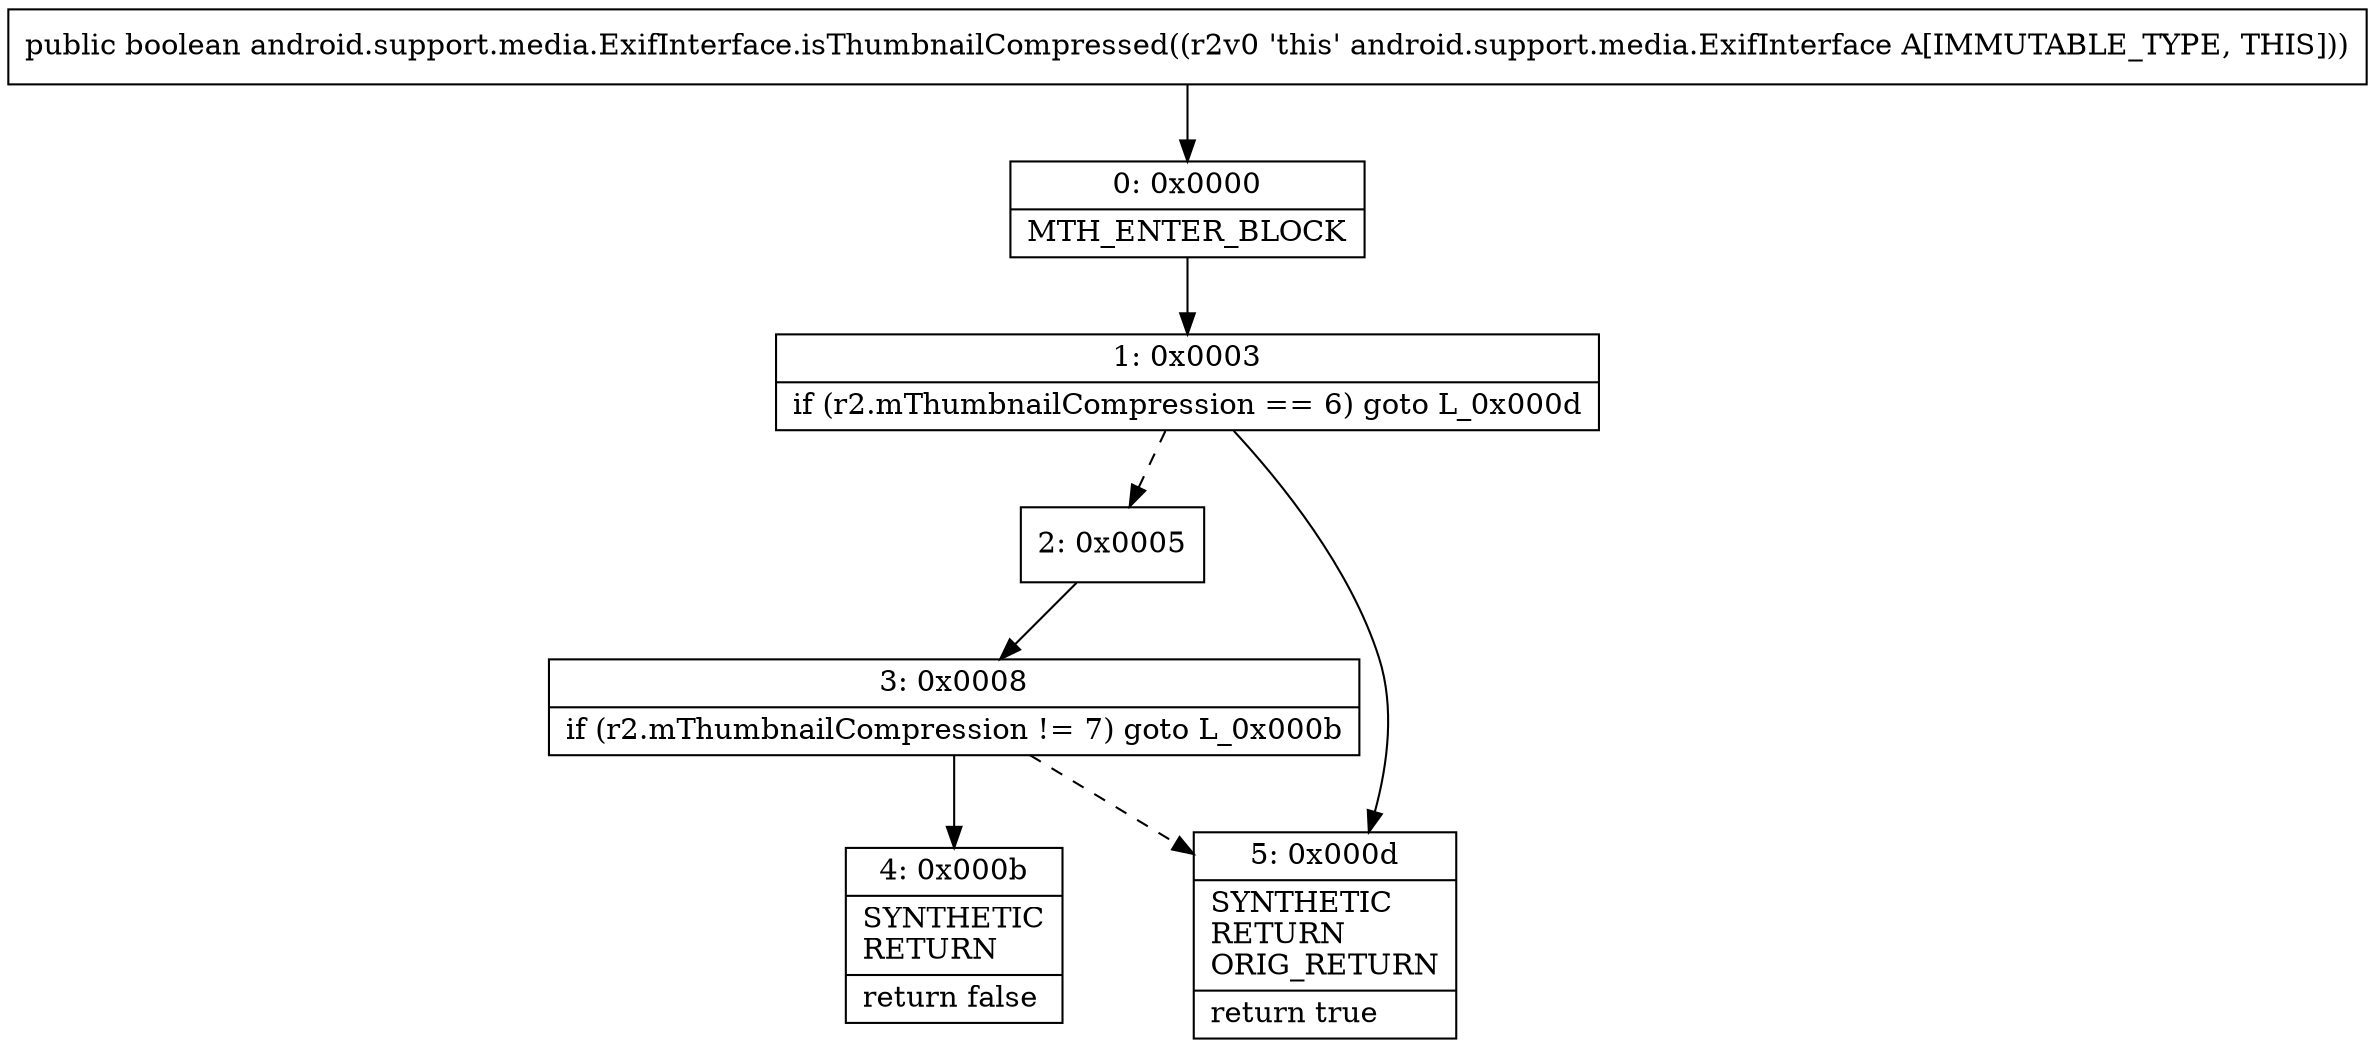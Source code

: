 digraph "CFG forandroid.support.media.ExifInterface.isThumbnailCompressed()Z" {
Node_0 [shape=record,label="{0\:\ 0x0000|MTH_ENTER_BLOCK\l}"];
Node_1 [shape=record,label="{1\:\ 0x0003|if (r2.mThumbnailCompression == 6) goto L_0x000d\l}"];
Node_2 [shape=record,label="{2\:\ 0x0005}"];
Node_3 [shape=record,label="{3\:\ 0x0008|if (r2.mThumbnailCompression != 7) goto L_0x000b\l}"];
Node_4 [shape=record,label="{4\:\ 0x000b|SYNTHETIC\lRETURN\l|return false\l}"];
Node_5 [shape=record,label="{5\:\ 0x000d|SYNTHETIC\lRETURN\lORIG_RETURN\l|return true\l}"];
MethodNode[shape=record,label="{public boolean android.support.media.ExifInterface.isThumbnailCompressed((r2v0 'this' android.support.media.ExifInterface A[IMMUTABLE_TYPE, THIS])) }"];
MethodNode -> Node_0;
Node_0 -> Node_1;
Node_1 -> Node_2[style=dashed];
Node_1 -> Node_5;
Node_2 -> Node_3;
Node_3 -> Node_4;
Node_3 -> Node_5[style=dashed];
}

